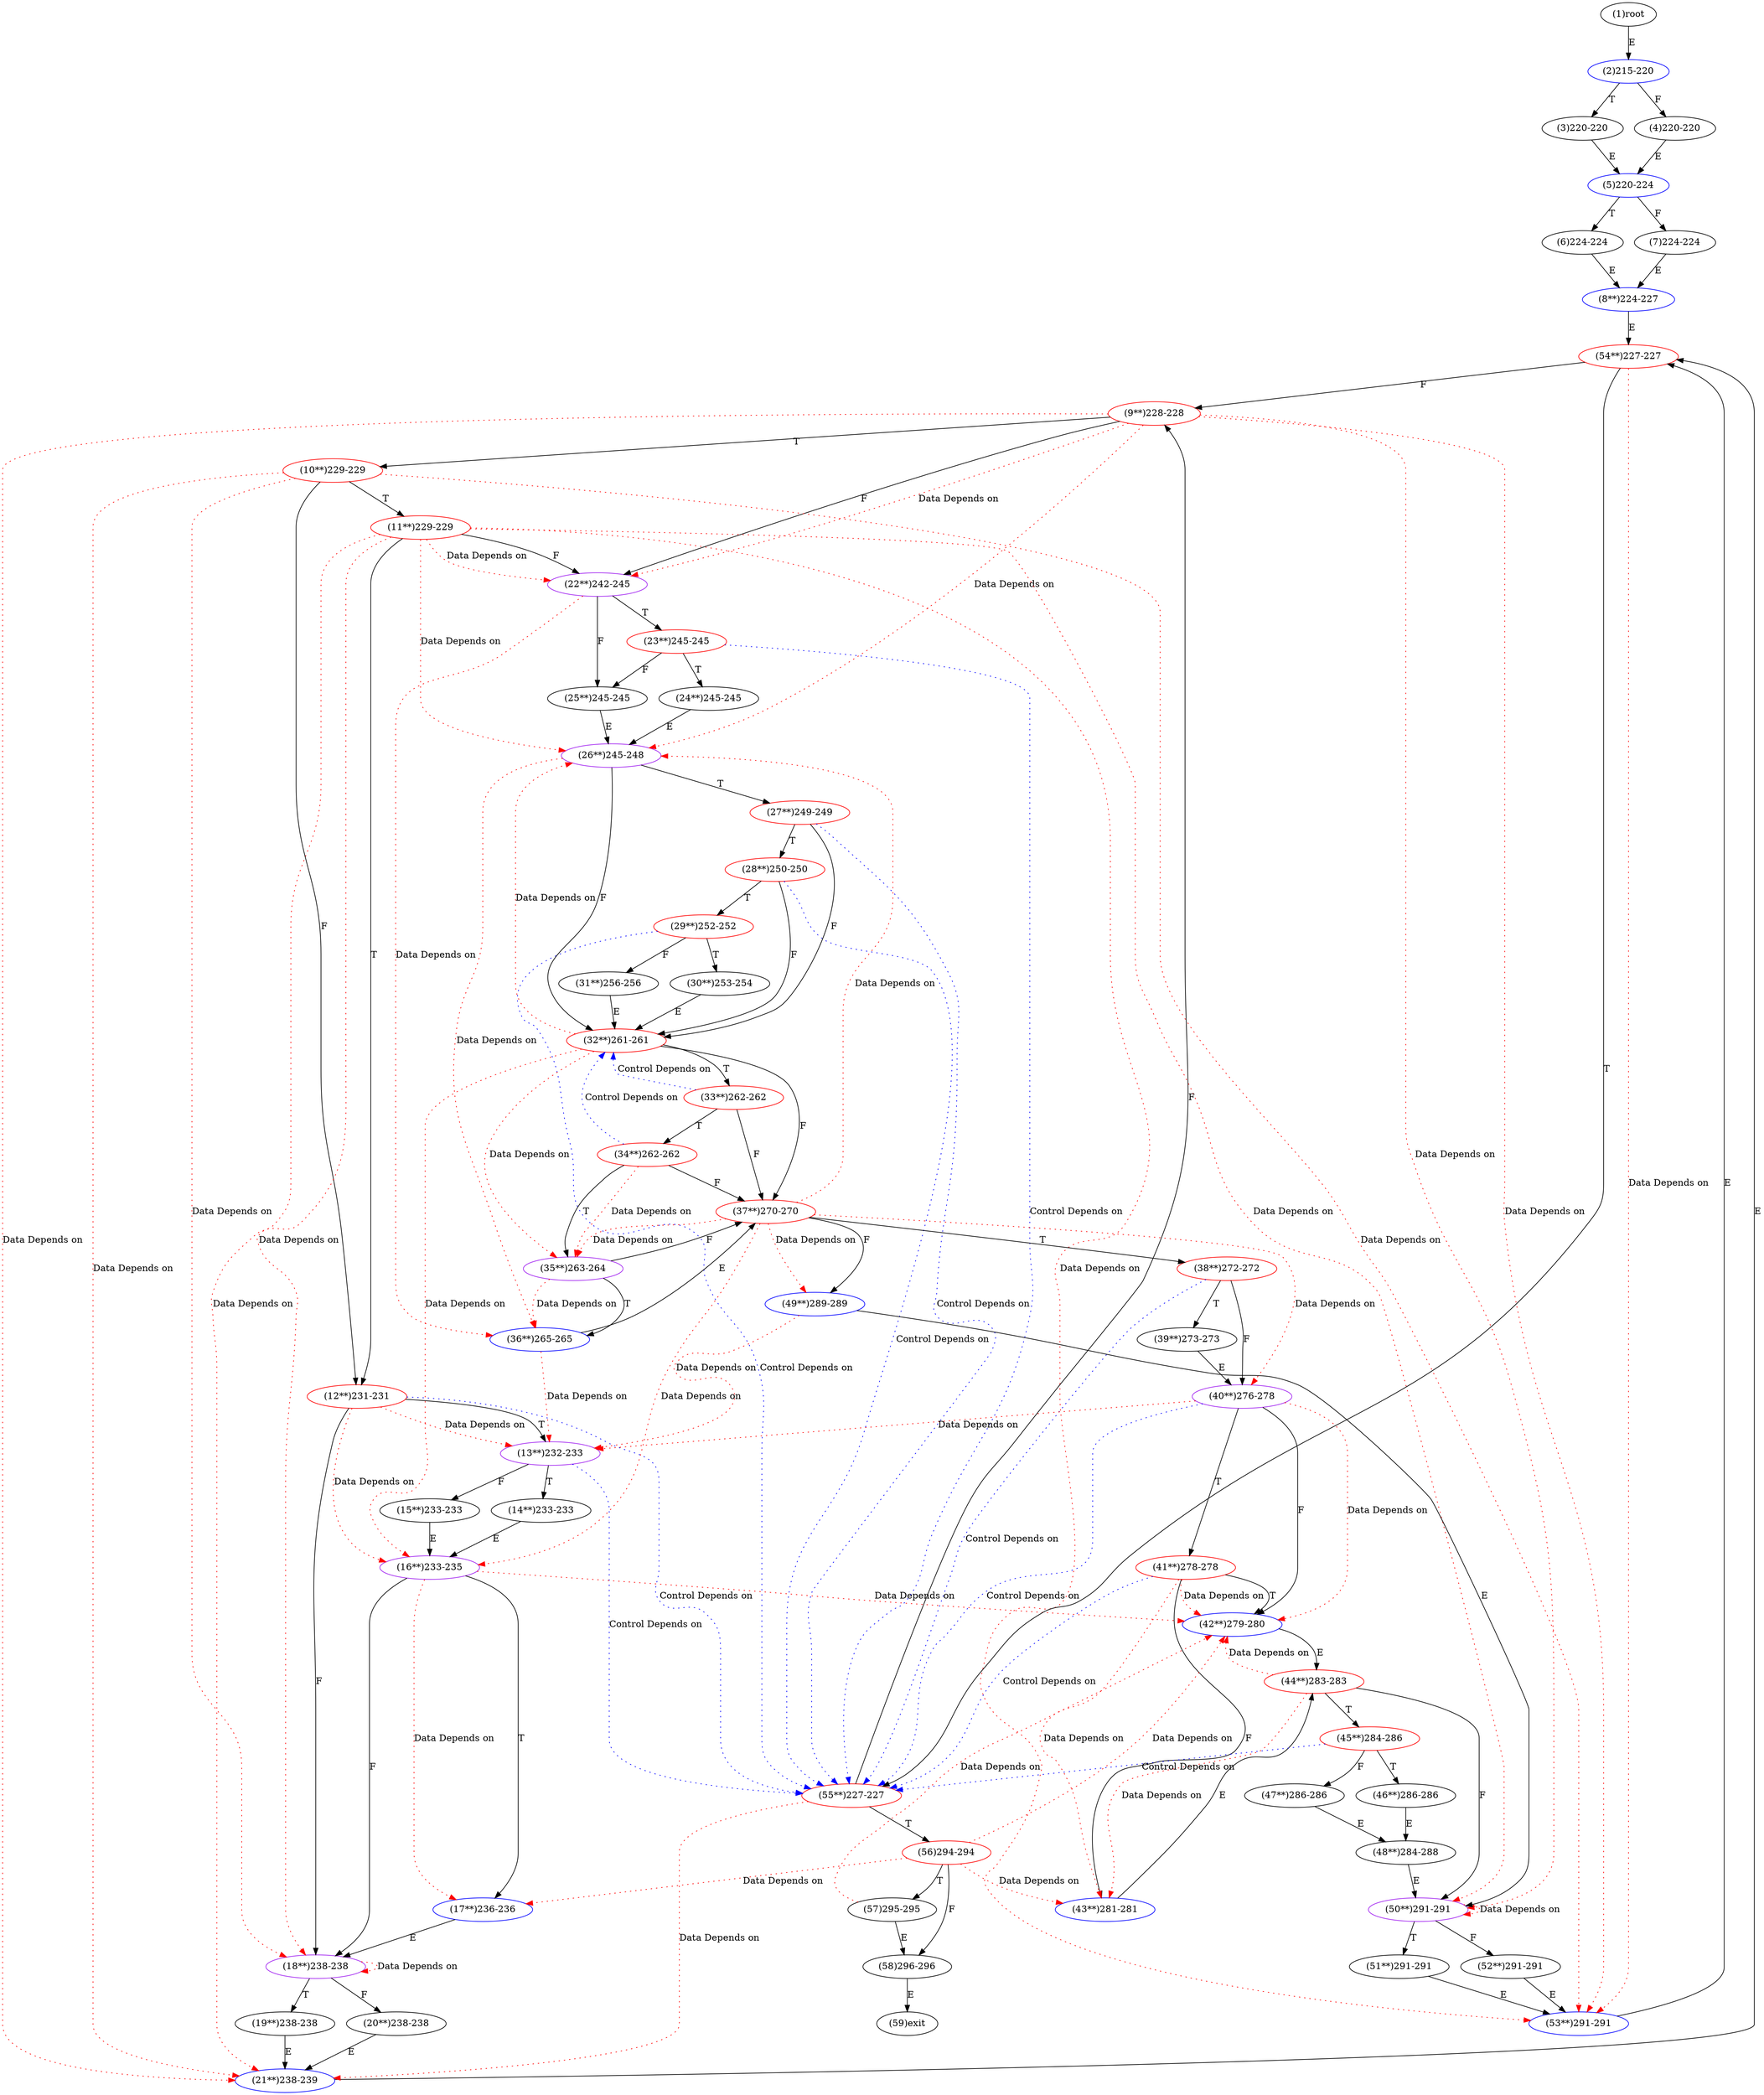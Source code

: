 digraph "" { 
1[ label="(1)root"];
2[ label="(2)215-220",color=blue];
3[ label="(3)220-220"];
4[ label="(4)220-220"];
5[ label="(5)220-224",color=blue];
6[ label="(6)224-224"];
7[ label="(7)224-224"];
8[ label="(8**)224-227",color=blue];
9[ label="(9**)228-228",color=red];
10[ label="(10**)229-229",color=red];
11[ label="(11**)229-229",color=red];
12[ label="(12**)231-231",color=red];
13[ label="(13**)232-233",color=purple];
14[ label="(14**)233-233"];
15[ label="(15**)233-233"];
17[ label="(17**)236-236",color=blue];
16[ label="(16**)233-235",color=purple];
19[ label="(19**)238-238"];
18[ label="(18**)238-238",color=purple];
21[ label="(21**)238-239",color=blue];
20[ label="(20**)238-238"];
23[ label="(23**)245-245",color=red];
22[ label="(22**)242-245",color=purple];
25[ label="(25**)245-245"];
24[ label="(24**)245-245"];
27[ label="(27**)249-249",color=red];
26[ label="(26**)245-248",color=purple];
29[ label="(29**)252-252",color=red];
28[ label="(28**)250-250",color=red];
31[ label="(31**)256-256"];
30[ label="(30**)253-254"];
34[ label="(34**)262-262",color=red];
35[ label="(35**)263-264",color=purple];
32[ label="(32**)261-261",color=red];
33[ label="(33**)262-262",color=red];
38[ label="(38**)272-272",color=red];
39[ label="(39**)273-273"];
36[ label="(36**)265-265",color=blue];
37[ label="(37**)270-270",color=red];
42[ label="(42**)279-280",color=blue];
43[ label="(43**)281-281",color=blue];
40[ label="(40**)276-278",color=purple];
41[ label="(41**)278-278",color=red];
46[ label="(46**)286-286"];
47[ label="(47**)286-286"];
44[ label="(44**)283-283",color=red];
45[ label="(45**)284-286",color=red];
51[ label="(51**)291-291"];
50[ label="(50**)291-291",color=purple];
49[ label="(49**)289-289",color=blue];
48[ label="(48**)284-288"];
55[ label="(55**)227-227",color=red];
54[ label="(54**)227-227",color=red];
53[ label="(53**)291-291",color=blue];
52[ label="(52**)291-291"];
59[ label="(59)exit"];
58[ label="(58)296-296"];
57[ label="(57)295-295"];
56[ label="(56)294-294",color=red];
1->2[ label="E"];
2->4[ label="F"];
2->3[ label="T"];
3->5[ label="E"];
4->5[ label="E"];
5->7[ label="F"];
5->6[ label="T"];
6->8[ label="E"];
7->8[ label="E"];
8->54[ label="E"];
9->22[ label="F"];
9->10[ label="T"];
10->12[ label="F"];
10->11[ label="T"];
11->22[ label="F"];
11->12[ label="T"];
12->18[ label="F"];
12->13[ label="T"];
13->15[ label="F"];
13->14[ label="T"];
14->16[ label="E"];
15->16[ label="E"];
16->18[ label="F"];
16->17[ label="T"];
17->18[ label="E"];
18->20[ label="F"];
18->19[ label="T"];
19->21[ label="E"];
20->21[ label="E"];
21->54[ label="E"];
22->25[ label="F"];
22->23[ label="T"];
23->25[ label="F"];
23->24[ label="T"];
24->26[ label="E"];
25->26[ label="E"];
26->32[ label="F"];
26->27[ label="T"];
27->32[ label="F"];
27->28[ label="T"];
28->32[ label="F"];
28->29[ label="T"];
29->31[ label="F"];
29->30[ label="T"];
30->32[ label="E"];
31->32[ label="E"];
32->37[ label="F"];
32->33[ label="T"];
33->37[ label="F"];
33->34[ label="T"];
34->37[ label="F"];
34->35[ label="T"];
35->37[ label="F"];
35->36[ label="T"];
36->37[ label="E"];
37->49[ label="F"];
37->38[ label="T"];
38->40[ label="F"];
38->39[ label="T"];
39->40[ label="E"];
40->42[ label="F"];
40->41[ label="T"];
41->43[ label="F"];
41->42[ label="T"];
42->44[ label="E"];
43->44[ label="E"];
44->50[ label="F"];
44->45[ label="T"];
45->47[ label="F"];
45->46[ label="T"];
46->48[ label="E"];
47->48[ label="E"];
48->50[ label="E"];
49->50[ label="E"];
50->52[ label="F"];
50->51[ label="T"];
51->53[ label="E"];
52->53[ label="E"];
53->54[ label="E"];
54->9[ label="F"];
54->55[ label="T"];
55->9[ label="F"];
55->56[ label="T"];
56->58[ label="F"];
56->57[ label="T"];
57->58[ label="E"];
58->59[ label="E"];
9->26[ color="red" label="Data Depends on" style = dotted ];
9->50[ color="red" label="Data Depends on" style = dotted ];
9->21[ color="red" label="Data Depends on" style = dotted ];
9->22[ color="red" label="Data Depends on" style = dotted ];
9->53[ color="red" label="Data Depends on" style = dotted ];
10->18[ color="red" label="Data Depends on" style = dotted ];
10->53[ color="red" label="Data Depends on" style = dotted ];
10->21[ color="red" label="Data Depends on" style = dotted ];
11->26[ color="red" label="Data Depends on" style = dotted ];
11->18[ color="red" label="Data Depends on" style = dotted ];
11->50[ color="red" label="Data Depends on" style = dotted ];
11->22[ color="red" label="Data Depends on" style = dotted ];
11->53[ color="red" label="Data Depends on" style = dotted ];
11->21[ color="red" label="Data Depends on" style = dotted ];
12->13[ color="red" label="Data Depends on" style = dotted ];
12->55[ color="blue" label="Control Depends on" style = dotted ];
12->16[ color="red" label="Data Depends on" style = dotted ];
13->55[ color="blue" label="Control Depends on" style = dotted ];
16->17[ color="red" label="Data Depends on" style = dotted ];
16->42[ color="red" label="Data Depends on" style = dotted ];
18->18[ color="red" label="Data Depends on" style = dotted ];
23->55[ color="blue" label="Control Depends on" style = dotted ];
22->36[ color="red" label="Data Depends on" style = dotted ];
27->55[ color="blue" label="Control Depends on" style = dotted ];
26->36[ color="red" label="Data Depends on" style = dotted ];
29->55[ color="blue" label="Control Depends on" style = dotted ];
28->55[ color="blue" label="Control Depends on" style = dotted ];
34->35[ color="red" label="Data Depends on" style = dotted ];
34->32[ color="blue" label="Control Depends on" style = dotted ];
35->36[ color="red" label="Data Depends on" style = dotted ];
32->35[ color="red" label="Data Depends on" style = dotted ];
32->16[ color="red" label="Data Depends on" style = dotted ];
32->26[ color="red" label="Data Depends on" style = dotted ];
33->32[ color="blue" label="Control Depends on" style = dotted ];
38->55[ color="blue" label="Control Depends on" style = dotted ];
36->13[ color="red" label="Data Depends on" style = dotted ];
37->49[ color="red" label="Data Depends on" style = dotted ];
37->35[ color="red" label="Data Depends on" style = dotted ];
37->16[ color="red" label="Data Depends on" style = dotted ];
37->26[ color="red" label="Data Depends on" style = dotted ];
37->40[ color="red" label="Data Depends on" style = dotted ];
40->42[ color="red" label="Data Depends on" style = dotted ];
40->13[ color="red" label="Data Depends on" style = dotted ];
40->55[ color="blue" label="Control Depends on" style = dotted ];
41->43[ color="red" label="Data Depends on" style = dotted ];
41->42[ color="red" label="Data Depends on" style = dotted ];
41->55[ color="blue" label="Control Depends on" style = dotted ];
44->42[ color="red" label="Data Depends on" style = dotted ];
44->43[ color="red" label="Data Depends on" style = dotted ];
45->55[ color="blue" label="Control Depends on" style = dotted ];
50->50[ color="red" label="Data Depends on" style = dotted ];
49->13[ color="red" label="Data Depends on" style = dotted ];
55->21[ color="red" label="Data Depends on" style = dotted ];
54->53[ color="red" label="Data Depends on" style = dotted ];
57->42[ color="red" label="Data Depends on" style = dotted ];
56->43[ color="red" label="Data Depends on" style = dotted ];
56->42[ color="red" label="Data Depends on" style = dotted ];
56->17[ color="red" label="Data Depends on" style = dotted ];
}